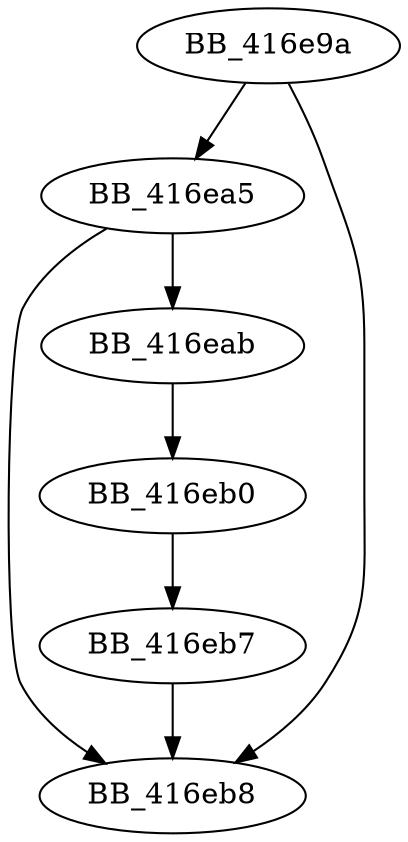 DiGraph __Cnd_destroy{
BB_416e9a->BB_416ea5
BB_416e9a->BB_416eb8
BB_416ea5->BB_416eab
BB_416ea5->BB_416eb8
BB_416eab->BB_416eb0
BB_416eb0->BB_416eb7
BB_416eb7->BB_416eb8
}
